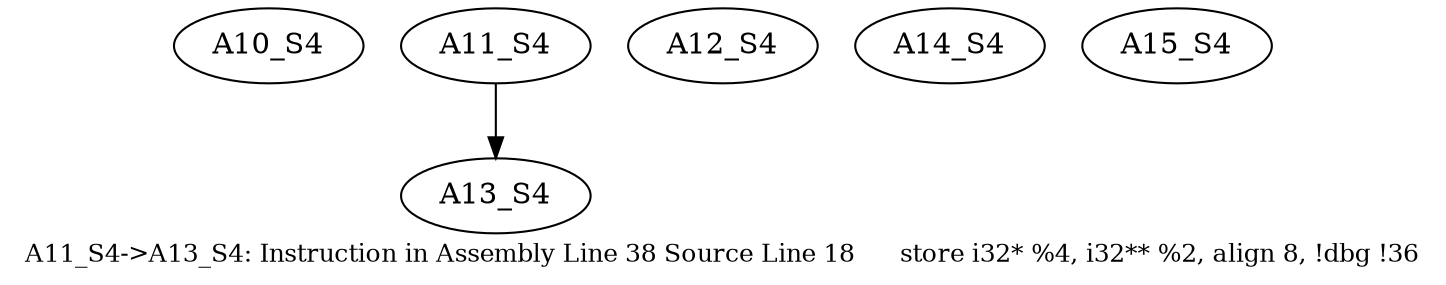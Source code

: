 digraph{
	node [ ]
	edge [ ]
	A10_S4 [ ]
	A11_S4 [ ]
	A12_S4 [ ]
	A13_S4 [ ]
	A14_S4 [ ]
	A15_S4 [ ]
	A11_S4 -> A13_S4 [ ]
	label = "A11_S4->A13_S4: Instruction in Assembly Line 38 Source Line 18	store i32* %4, i32** %2, align 8, !dbg !36"	fontsize = "12"
}